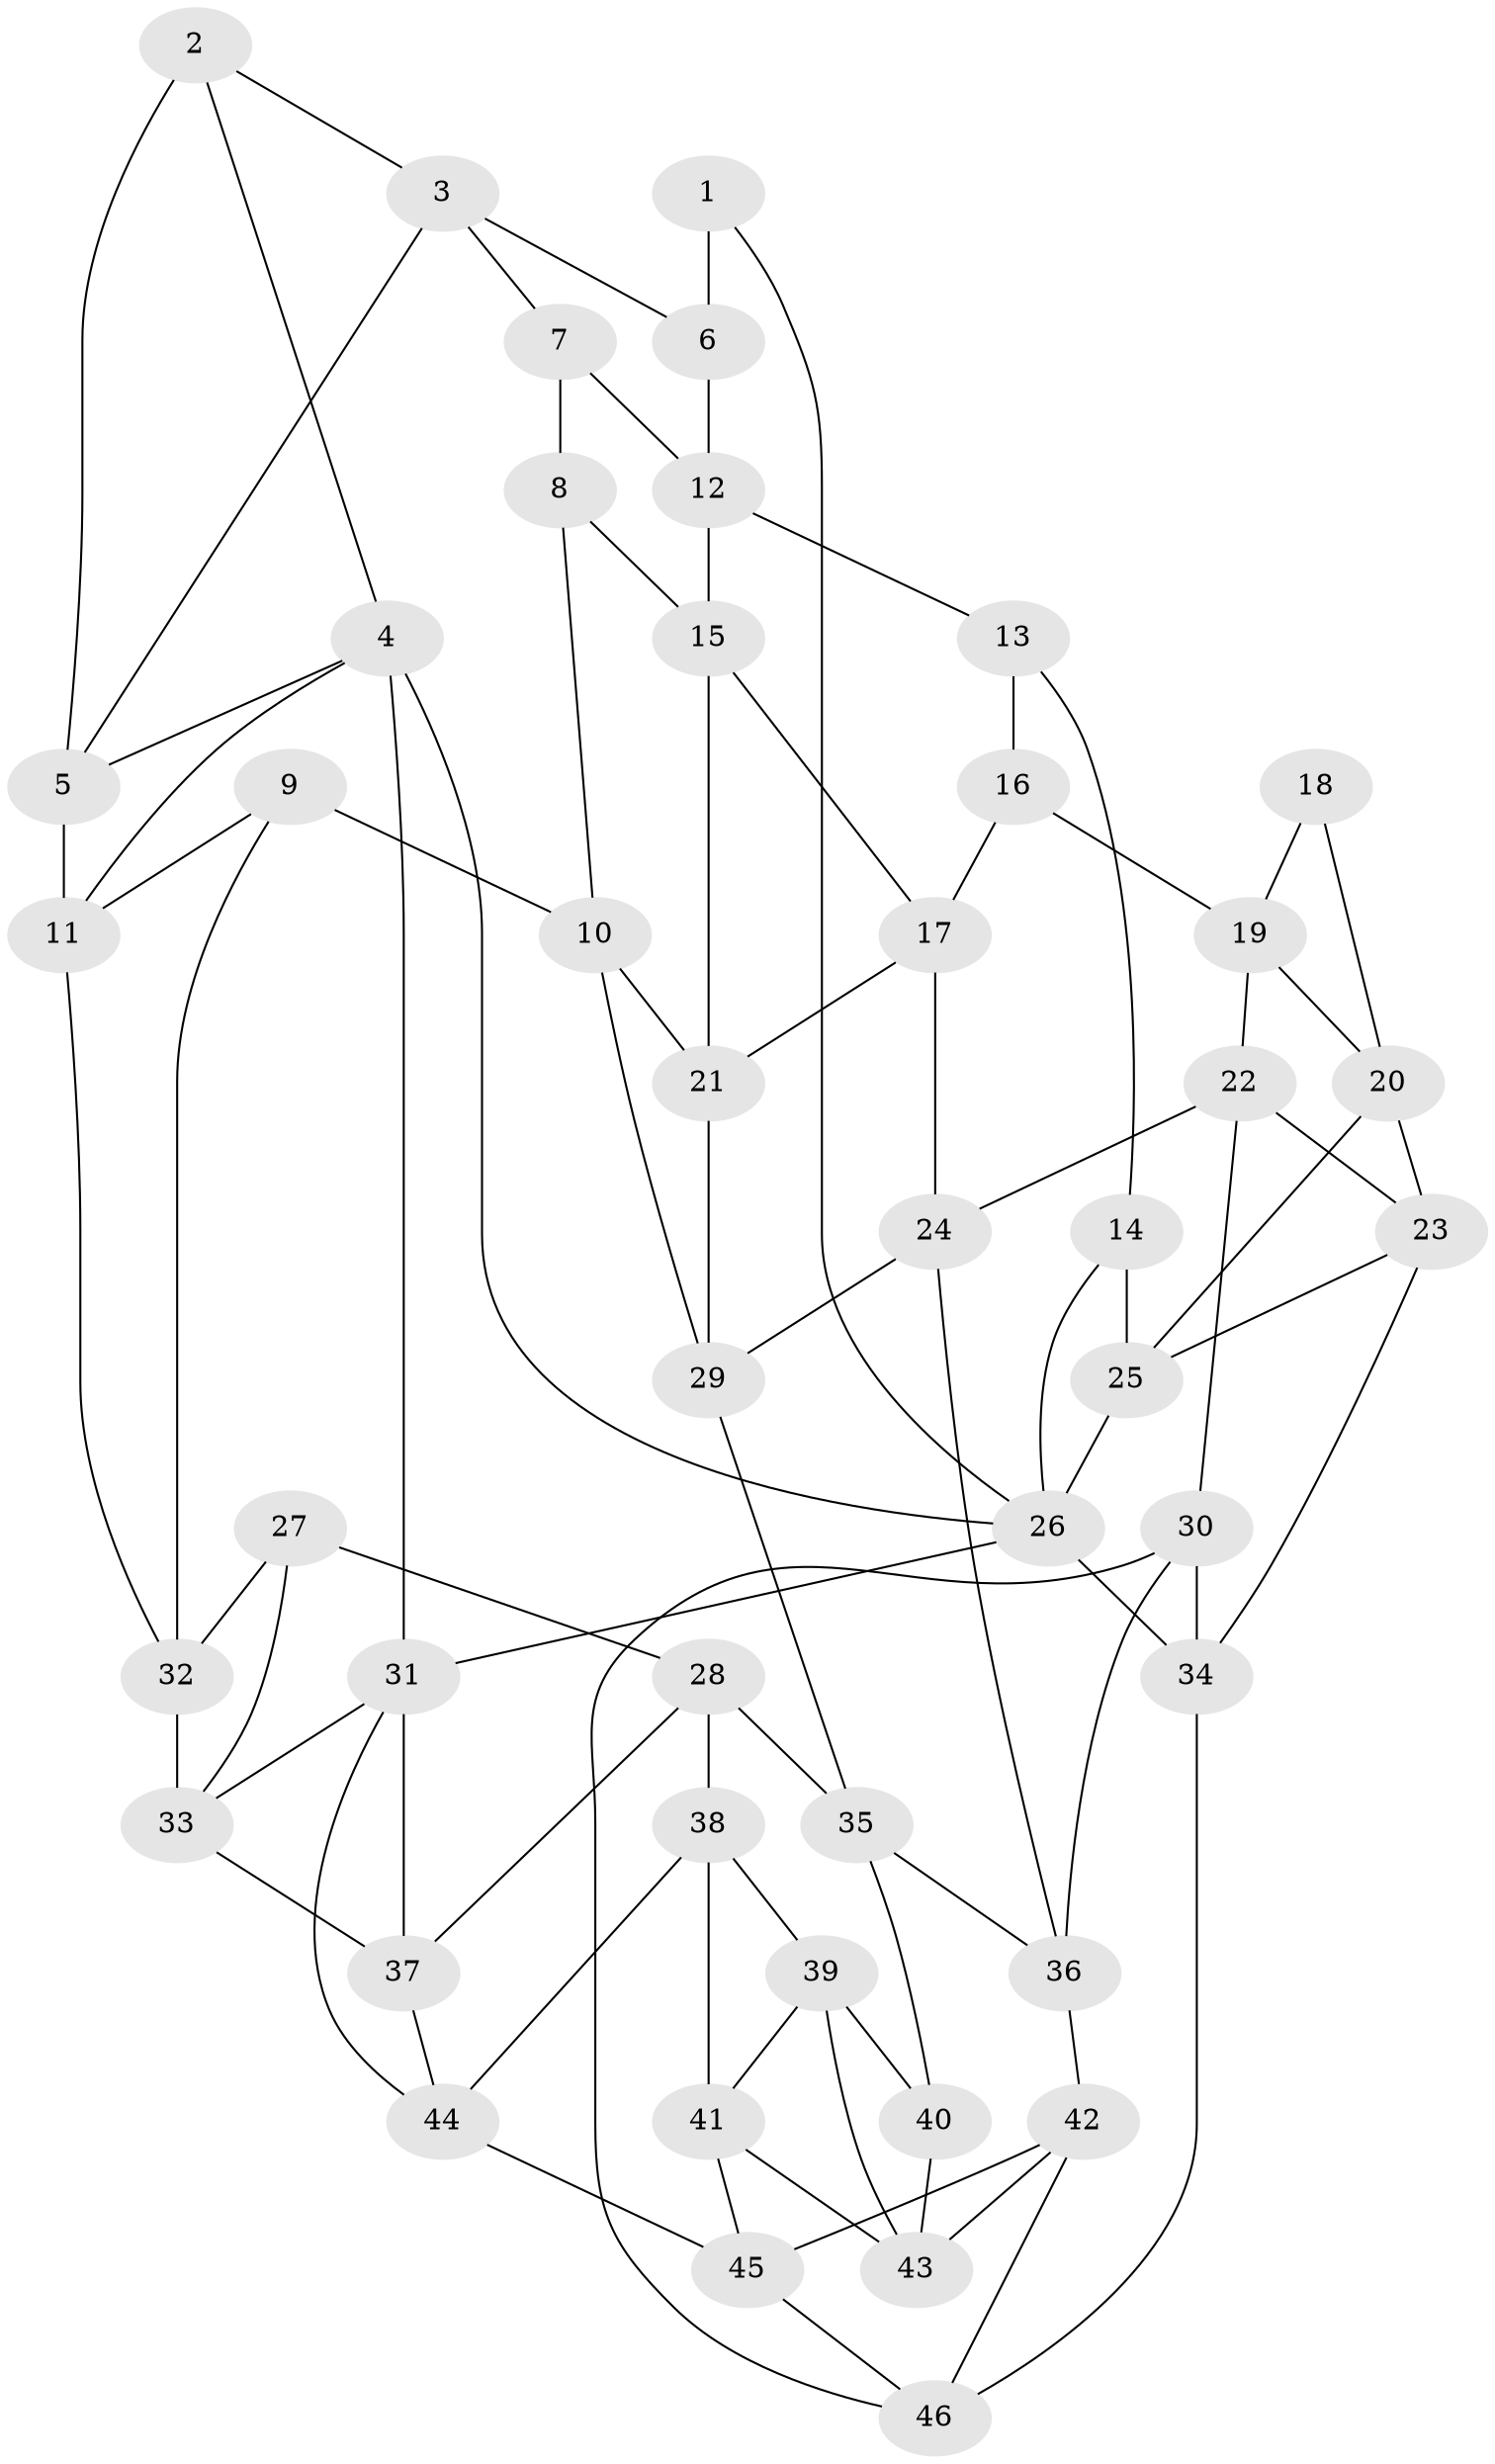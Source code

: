 // original degree distribution, {3: 0.03260869565217391, 6: 0.22826086956521738, 5: 0.5108695652173914, 4: 0.22826086956521738}
// Generated by graph-tools (version 1.1) at 2025/51/03/09/25 03:51:07]
// undirected, 46 vertices, 87 edges
graph export_dot {
graph [start="1"]
  node [color=gray90,style=filled];
  1;
  2;
  3;
  4;
  5;
  6;
  7;
  8;
  9;
  10;
  11;
  12;
  13;
  14;
  15;
  16;
  17;
  18;
  19;
  20;
  21;
  22;
  23;
  24;
  25;
  26;
  27;
  28;
  29;
  30;
  31;
  32;
  33;
  34;
  35;
  36;
  37;
  38;
  39;
  40;
  41;
  42;
  43;
  44;
  45;
  46;
  1 -- 6 [weight=2.0];
  1 -- 26 [weight=1.0];
  2 -- 3 [weight=1.0];
  2 -- 4 [weight=1.0];
  2 -- 5 [weight=1.0];
  3 -- 5 [weight=1.0];
  3 -- 6 [weight=1.0];
  3 -- 7 [weight=1.0];
  4 -- 5 [weight=1.0];
  4 -- 11 [weight=1.0];
  4 -- 26 [weight=1.0];
  4 -- 31 [weight=1.0];
  5 -- 11 [weight=1.0];
  6 -- 12 [weight=1.0];
  7 -- 8 [weight=2.0];
  7 -- 12 [weight=1.0];
  8 -- 10 [weight=1.0];
  8 -- 15 [weight=1.0];
  9 -- 10 [weight=1.0];
  9 -- 11 [weight=1.0];
  9 -- 32 [weight=1.0];
  10 -- 21 [weight=1.0];
  10 -- 29 [weight=1.0];
  11 -- 32 [weight=1.0];
  12 -- 13 [weight=1.0];
  12 -- 15 [weight=1.0];
  13 -- 14 [weight=1.0];
  13 -- 16 [weight=1.0];
  14 -- 25 [weight=1.0];
  14 -- 26 [weight=1.0];
  15 -- 17 [weight=1.0];
  15 -- 21 [weight=1.0];
  16 -- 17 [weight=1.0];
  16 -- 19 [weight=1.0];
  17 -- 21 [weight=1.0];
  17 -- 24 [weight=1.0];
  18 -- 19 [weight=1.0];
  18 -- 20 [weight=1.0];
  19 -- 20 [weight=1.0];
  19 -- 22 [weight=1.0];
  20 -- 23 [weight=1.0];
  20 -- 25 [weight=1.0];
  21 -- 29 [weight=1.0];
  22 -- 23 [weight=1.0];
  22 -- 24 [weight=1.0];
  22 -- 30 [weight=1.0];
  23 -- 25 [weight=1.0];
  23 -- 34 [weight=1.0];
  24 -- 29 [weight=1.0];
  24 -- 36 [weight=1.0];
  25 -- 26 [weight=1.0];
  26 -- 31 [weight=1.0];
  26 -- 34 [weight=1.0];
  27 -- 28 [weight=1.0];
  27 -- 32 [weight=1.0];
  27 -- 33 [weight=1.0];
  28 -- 35 [weight=1.0];
  28 -- 37 [weight=1.0];
  28 -- 38 [weight=1.0];
  29 -- 35 [weight=1.0];
  30 -- 34 [weight=1.0];
  30 -- 36 [weight=1.0];
  30 -- 46 [weight=1.0];
  31 -- 33 [weight=1.0];
  31 -- 37 [weight=1.0];
  31 -- 44 [weight=1.0];
  32 -- 33 [weight=1.0];
  33 -- 37 [weight=1.0];
  34 -- 46 [weight=1.0];
  35 -- 36 [weight=1.0];
  35 -- 40 [weight=1.0];
  36 -- 42 [weight=1.0];
  37 -- 44 [weight=1.0];
  38 -- 39 [weight=1.0];
  38 -- 41 [weight=1.0];
  38 -- 44 [weight=1.0];
  39 -- 40 [weight=1.0];
  39 -- 41 [weight=1.0];
  39 -- 43 [weight=1.0];
  40 -- 43 [weight=1.0];
  41 -- 43 [weight=1.0];
  41 -- 45 [weight=1.0];
  42 -- 43 [weight=1.0];
  42 -- 45 [weight=1.0];
  42 -- 46 [weight=1.0];
  44 -- 45 [weight=1.0];
  45 -- 46 [weight=1.0];
}
